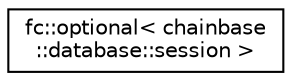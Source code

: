 digraph "Graphical Class Hierarchy"
{
  edge [fontname="Helvetica",fontsize="10",labelfontname="Helvetica",labelfontsize="10"];
  node [fontname="Helvetica",fontsize="10",shape=record];
  rankdir="LR";
  Node0 [label="fc::optional\< chainbase\l::database::session \>",height=0.2,width=0.4,color="black", fillcolor="white", style="filled",URL="$classfc_1_1optional.html"];
}
